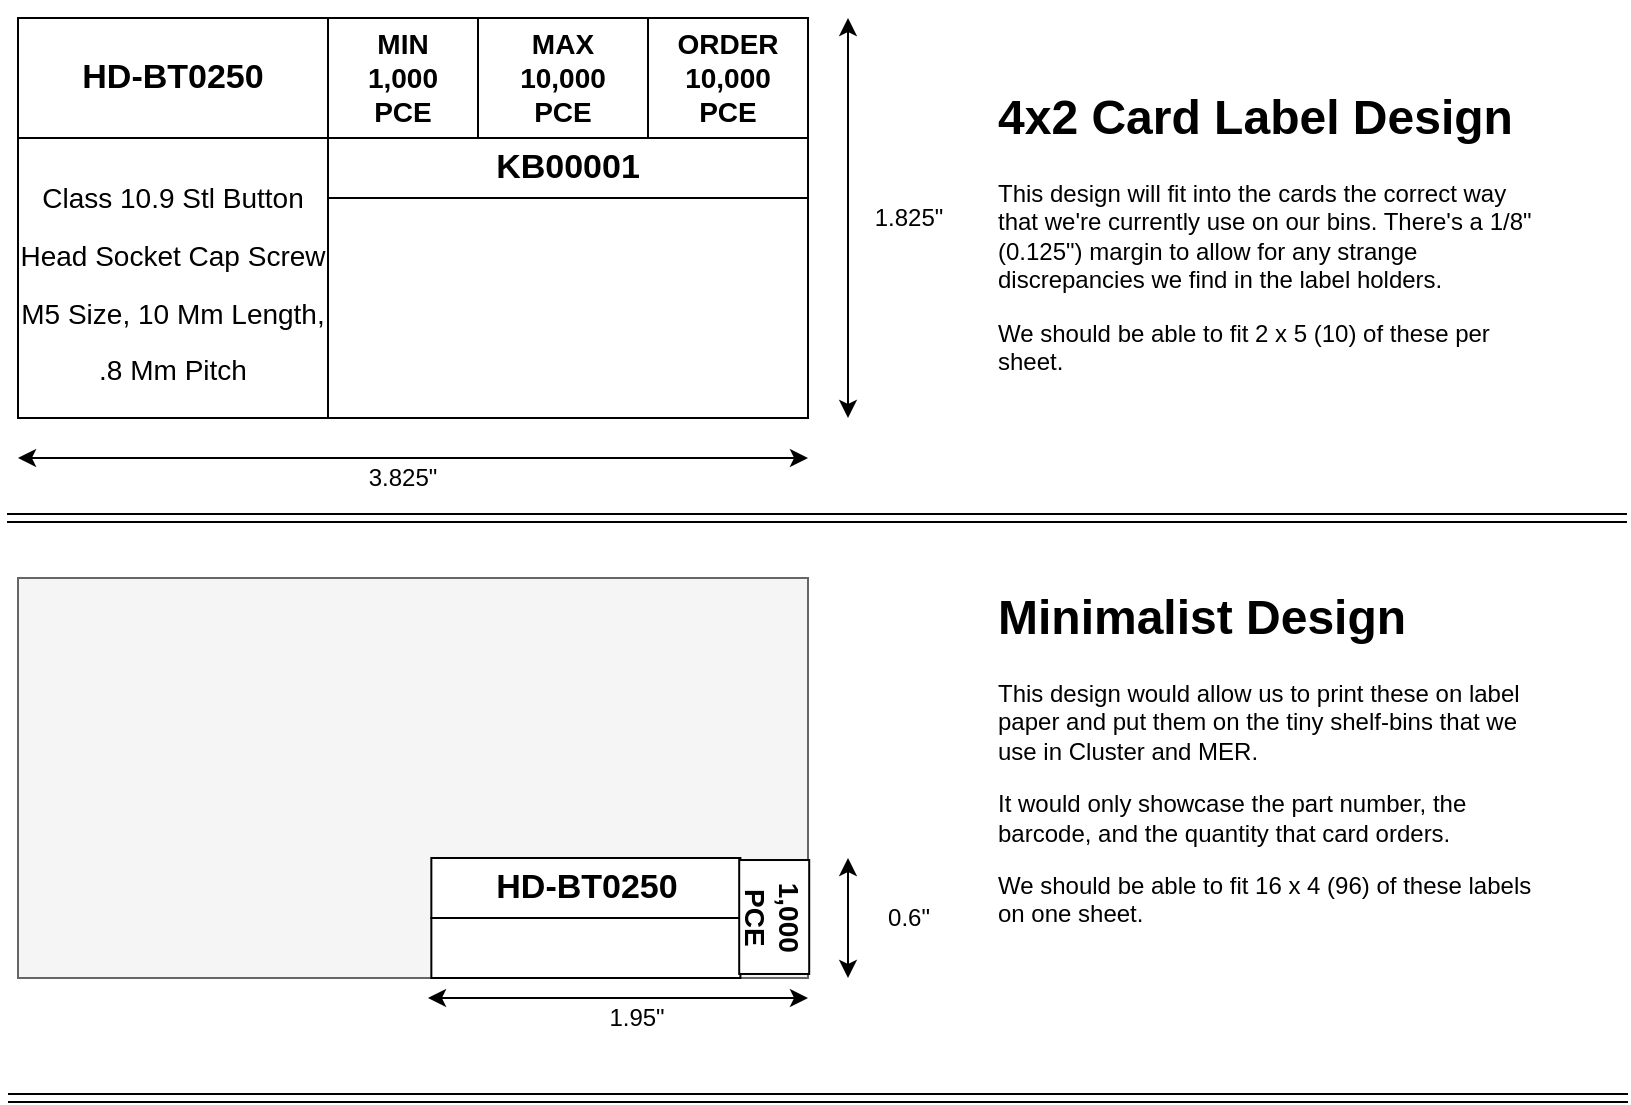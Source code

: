 <mxfile version="10.8.4" type="github"><diagram id="zSgkzcUmq4jdyMBbJ13f" name="Page-1"><mxGraphModel dx="1394" dy="697" grid="1" gridSize="10" guides="1" tooltips="1" connect="1" arrows="1" fold="1" page="1" pageScale="1" pageWidth="850" pageHeight="1100" math="0" shadow="0"><root><mxCell id="0"/><mxCell id="1" parent="0"/><mxCell id="endstVcq348w5htnYQRO-15" value="" style="group" vertex="1" connectable="0" parent="1"><mxGeometry x="25" y="30" width="395" height="200" as="geometry"/></mxCell><mxCell id="endstVcq348w5htnYQRO-3" value="" style="rounded=0;whiteSpace=wrap;html=1;direction=west;" vertex="1" parent="endstVcq348w5htnYQRO-15"><mxGeometry width="395" height="200" as="geometry"/></mxCell><mxCell id="endstVcq348w5htnYQRO-2" value="&lt;h1&gt;&lt;font style=&quot;font-size: 14px ; font-weight: normal&quot;&gt;Class 10.9 Stl Button Head Socket Cap Screw M5 Size, 10 Mm Length, .8 Mm Pitch&lt;/font&gt;&lt;/h1&gt;" style="rounded=0;whiteSpace=wrap;html=1;" vertex="1" parent="endstVcq348w5htnYQRO-15"><mxGeometry y="60" width="155" height="140" as="geometry"/></mxCell><mxCell id="endstVcq348w5htnYQRO-8" value="&lt;b style=&quot;font-size: 14px&quot;&gt;MIN&lt;br&gt;1,000&lt;br&gt;PCE&lt;/b&gt;&lt;br&gt;" style="rounded=0;whiteSpace=wrap;html=1;" vertex="1" parent="endstVcq348w5htnYQRO-15"><mxGeometry x="155" width="75" height="60" as="geometry"/></mxCell><mxCell id="endstVcq348w5htnYQRO-9" value="&lt;b style=&quot;font-size: 14px&quot;&gt;ORDER&lt;br&gt;10,000&lt;br&gt;PCE&lt;/b&gt;&lt;br&gt;" style="rounded=0;whiteSpace=wrap;html=1;" vertex="1" parent="endstVcq348w5htnYQRO-15"><mxGeometry x="315" width="80" height="60" as="geometry"/></mxCell><mxCell id="endstVcq348w5htnYQRO-10" value="&lt;b style=&quot;font-size: 14px&quot;&gt;MAX&lt;br&gt;10,000&lt;br&gt;PCE&lt;/b&gt;&lt;br&gt;" style="rounded=0;whiteSpace=wrap;html=1;" vertex="1" parent="endstVcq348w5htnYQRO-15"><mxGeometry x="230" width="85" height="60" as="geometry"/></mxCell><mxCell id="endstVcq348w5htnYQRO-12" value="&lt;font style=&quot;font-size: 17px&quot;&gt;&lt;b&gt;KB00001&lt;/b&gt;&lt;/font&gt;" style="rounded=0;whiteSpace=wrap;html=1;" vertex="1" parent="endstVcq348w5htnYQRO-15"><mxGeometry x="155" y="60" width="240" height="30" as="geometry"/></mxCell><mxCell id="endstVcq348w5htnYQRO-13" value="&lt;span style=&quot;font-size: 17px&quot;&gt;&lt;b&gt;HD-BT0250&lt;/b&gt;&lt;/span&gt;" style="rounded=0;whiteSpace=wrap;html=1;" vertex="1" parent="endstVcq348w5htnYQRO-15"><mxGeometry width="155" height="60" as="geometry"/></mxCell><mxCell id="endstVcq348w5htnYQRO-14" value="" style="rounded=0;whiteSpace=wrap;html=1;image=https://cdn.shopifycloud.com/help/assets/manual/sell-in-person/hardware/barcode-scanner/1d-barcode-4fbf513f48675746ba39d9ea5078f377e5e1bb9de2966336088af8394b893b78.png;autosize=0;fixDash=0;collapsible=0;imageWidth=220;imageHeight=48;arcSize=48;absoluteArcSize=0;" vertex="1" parent="endstVcq348w5htnYQRO-15"><mxGeometry x="155" y="90" width="240" height="110" as="geometry"/></mxCell><mxCell id="endstVcq348w5htnYQRO-97" value="" style="endArrow=classic;startArrow=classic;html=1;" edge="1" parent="1"><mxGeometry width="50" height="50" relative="1" as="geometry"><mxPoint x="25" y="250" as="sourcePoint"/><mxPoint x="420" y="250" as="targetPoint"/></mxGeometry></mxCell><mxCell id="endstVcq348w5htnYQRO-99" value="3.825&quot;" style="text;html=1;resizable=0;points=[];align=center;verticalAlign=middle;labelBackgroundColor=#ffffff;" vertex="1" connectable="0" parent="endstVcq348w5htnYQRO-97"><mxGeometry x="-0.138" relative="1" as="geometry"><mxPoint x="22" y="10" as="offset"/></mxGeometry></mxCell><mxCell id="endstVcq348w5htnYQRO-101" value="" style="endArrow=classic;startArrow=classic;html=1;" edge="1" parent="1"><mxGeometry width="50" height="50" relative="1" as="geometry"><mxPoint x="440" y="230" as="sourcePoint"/><mxPoint x="440" y="30" as="targetPoint"/></mxGeometry></mxCell><mxCell id="endstVcq348w5htnYQRO-102" value="1.825&quot;" style="text;html=1;resizable=0;points=[];align=center;verticalAlign=middle;labelBackgroundColor=#ffffff;" vertex="1" connectable="0" parent="endstVcq348w5htnYQRO-101"><mxGeometry x="-0.294" y="-2" relative="1" as="geometry"><mxPoint x="28" y="-29.5" as="offset"/></mxGeometry></mxCell><mxCell id="endstVcq348w5htnYQRO-104" value="&lt;h1&gt;4x2 Card Label Design&lt;/h1&gt;&lt;p&gt;This design will fit into the cards the correct way that we're currently use on our bins. There's a 1/8&quot; (0.125&quot;) margin to allow for any strange discrepancies we find in the label holders.&lt;/p&gt;&lt;p&gt;We should be able to fit 2 x 5 (10) of these per sheet.&lt;/p&gt;" style="text;html=1;strokeColor=none;fillColor=none;spacing=5;spacingTop=-20;whiteSpace=wrap;overflow=hidden;rounded=0;" vertex="1" parent="1"><mxGeometry x="510" y="60" width="280" height="150" as="geometry"/></mxCell><mxCell id="endstVcq348w5htnYQRO-107" value="" style="group;imageHeight=12;imageWidth=24;fillColor=#f5f5f5;strokeColor=#666666;fontColor=#333333;" vertex="1" connectable="0" parent="1"><mxGeometry x="25" y="310" width="395" height="200" as="geometry"/></mxCell><mxCell id="endstVcq348w5htnYQRO-113" value="&lt;font style=&quot;font-size: 17px&quot;&gt;&lt;b&gt;HD-BT0250&lt;/b&gt;&lt;/font&gt;" style="rounded=0;whiteSpace=wrap;html=1;" vertex="1" parent="endstVcq348w5htnYQRO-107"><mxGeometry x="206.675" y="140" width="154.523" height="30" as="geometry"/></mxCell><mxCell id="endstVcq348w5htnYQRO-115" value="" style="rounded=0;whiteSpace=wrap;html=1;image=https://cdn.shopifycloud.com/help/assets/manual/sell-in-person/hardware/barcode-scanner/1d-barcode-4fbf513f48675746ba39d9ea5078f377e5e1bb9de2966336088af8394b893b78.png;autosize=0;fixDash=0;collapsible=0;imageWidth=150;imageHeight=24;arcSize=12;absoluteArcSize=0;" vertex="1" parent="endstVcq348w5htnYQRO-107"><mxGeometry x="206.675" y="170" width="154.523" height="30" as="geometry"/></mxCell><mxCell id="endstVcq348w5htnYQRO-111" value="&lt;span style=&quot;font-size: 14px&quot;&gt;&lt;b&gt;1,000 PCE&lt;/b&gt;&lt;/span&gt;&lt;br&gt;" style="rounded=0;whiteSpace=wrap;html=1;direction=east;rotation=90;" vertex="1" parent="endstVcq348w5htnYQRO-107"><mxGeometry x="349.609" y="152" width="56.98" height="35" as="geometry"/></mxCell><mxCell id="endstVcq348w5htnYQRO-116" value="" style="endArrow=classic;startArrow=classic;html=1;" edge="1" parent="1"><mxGeometry width="50" height="50" relative="1" as="geometry"><mxPoint x="230" y="520" as="sourcePoint"/><mxPoint x="420" y="520" as="targetPoint"/></mxGeometry></mxCell><mxCell id="endstVcq348w5htnYQRO-117" value="1.95&quot;" style="text;html=1;resizable=0;points=[];align=center;verticalAlign=middle;labelBackgroundColor=#ffffff;" vertex="1" connectable="0" parent="endstVcq348w5htnYQRO-116"><mxGeometry x="-0.138" relative="1" as="geometry"><mxPoint x="22" y="10" as="offset"/></mxGeometry></mxCell><mxCell id="endstVcq348w5htnYQRO-120" value="&lt;h1&gt;Minimalist Design&lt;/h1&gt;&lt;p&gt;This design would allow us to print these on label paper and put them on the tiny shelf-bins that we use in Cluster and MER.&amp;nbsp;&lt;/p&gt;&lt;p&gt;It would only showcase the part number, the barcode, and the quantity that card orders.&lt;/p&gt;&lt;p&gt;We should be able to fit 16 x 4 (96) of these labels on one sheet.&lt;/p&gt;" style="text;html=1;strokeColor=none;fillColor=none;spacing=5;spacingTop=-20;whiteSpace=wrap;overflow=hidden;rounded=0;" vertex="1" parent="1"><mxGeometry x="510" y="310" width="280" height="190" as="geometry"/></mxCell><mxCell id="endstVcq348w5htnYQRO-121" value="" style="shape=link;html=1;" edge="1" parent="1"><mxGeometry width="50" height="50" relative="1" as="geometry"><mxPoint x="829.5" y="280" as="sourcePoint"/><mxPoint x="19.5" y="280" as="targetPoint"/></mxGeometry></mxCell><mxCell id="endstVcq348w5htnYQRO-123" value="" style="endArrow=classic;startArrow=classic;html=1;" edge="1" parent="1"><mxGeometry width="50" height="50" relative="1" as="geometry"><mxPoint x="440" y="510" as="sourcePoint"/><mxPoint x="440" y="450" as="targetPoint"/></mxGeometry></mxCell><mxCell id="endstVcq348w5htnYQRO-124" value="0.6&quot;" style="text;html=1;resizable=0;points=[];align=center;verticalAlign=middle;labelBackgroundColor=#ffffff;" vertex="1" connectable="0" parent="endstVcq348w5htnYQRO-123"><mxGeometry x="-0.294" y="-2" relative="1" as="geometry"><mxPoint x="28" y="-9" as="offset"/></mxGeometry></mxCell><mxCell id="endstVcq348w5htnYQRO-127" value="" style="shape=link;html=1;" edge="1" parent="1"><mxGeometry width="50" height="50" relative="1" as="geometry"><mxPoint x="830" y="570" as="sourcePoint"/><mxPoint x="20" y="570" as="targetPoint"/></mxGeometry></mxCell></root></mxGraphModel></diagram></mxfile>